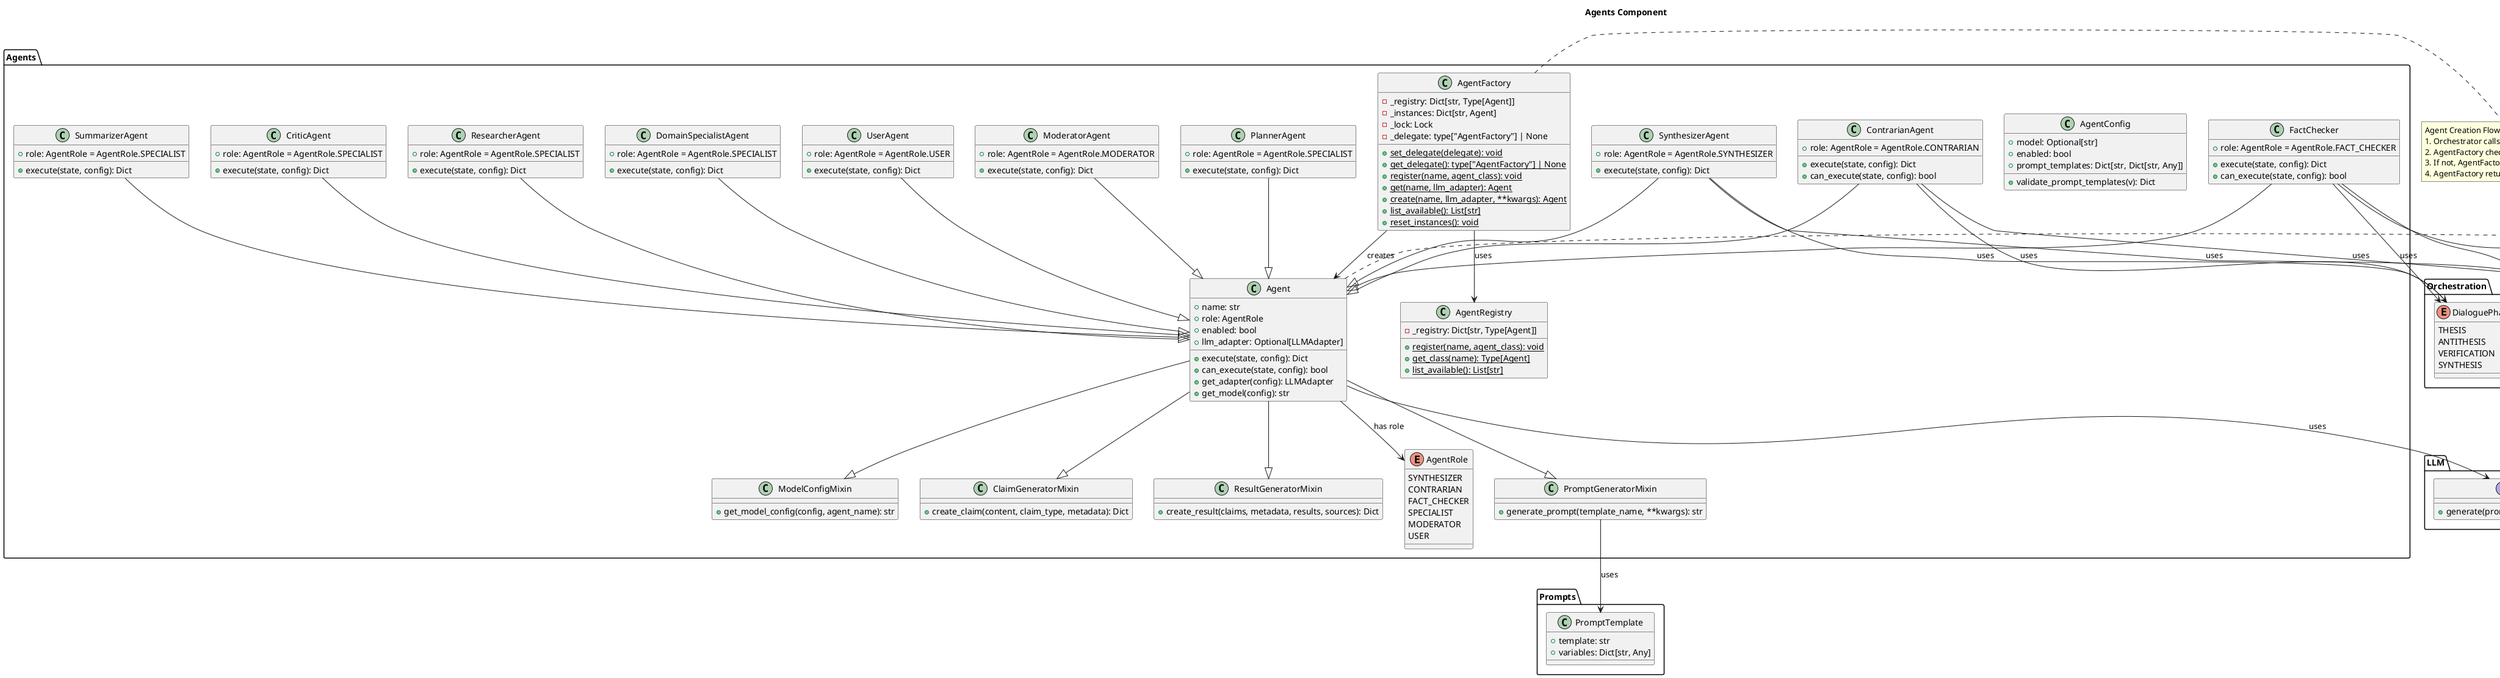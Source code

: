 @startuml
title Agents Component

package "Agents" {
  class Agent {
    + name: str
    + role: AgentRole
    + enabled: bool
    + llm_adapter: Optional[LLMAdapter]
    + execute(state, config): Dict
    + can_execute(state, config): bool
    + get_adapter(config): LLMAdapter
    + get_model(config): str
  }

  enum AgentRole {
    SYNTHESIZER
    CONTRARIAN
    FACT_CHECKER
    SPECIALIST
    MODERATOR
    USER
  }

  class AgentConfig {
    + model: Optional[str]
    + enabled: bool
    + prompt_templates: Dict[str, Dict[str, Any]]
    + validate_prompt_templates(v): Dict
  }

  class PromptGeneratorMixin {
    + generate_prompt(template_name, **kwargs): str
  }

  class ModelConfigMixin {
    + get_model_config(config, agent_name): str
  }

  class ClaimGeneratorMixin {
    + create_claim(content, claim_type, metadata): Dict
  }

  class ResultGeneratorMixin {
    + create_result(claims, metadata, results, sources): Dict
  }

  class AgentRegistry {
    - _registry: Dict[str, Type[Agent]]
    + {static} register(name, agent_class): void
    + {static} get_class(name): Type[Agent]
    + {static} list_available(): List[str]
  }

  class AgentFactory {
    - _registry: Dict[str, Type[Agent]]
    - _instances: Dict[str, Agent]
    - _lock: Lock
    - _delegate: type["AgentFactory"] | None
    + {static} set_delegate(delegate): void
    + {static} get_delegate(): type["AgentFactory"] | None
    + {static} register(name, agent_class): void
    + {static} get(name, llm_adapter): Agent
    + {static} create(name, llm_adapter, **kwargs): Agent
    + {static} list_available(): List[str]
    + {static} reset_instances(): void
  }

  class SynthesizerAgent {
    + role: AgentRole = AgentRole.SYNTHESIZER
    + execute(state, config): Dict
  }

  class ContrarianAgent {
    + role: AgentRole = AgentRole.CONTRARIAN
    + execute(state, config): Dict
    + can_execute(state, config): bool
  }

  class FactChecker {
    + role: AgentRole = AgentRole.FACT_CHECKER
    + execute(state, config): Dict
    + can_execute(state, config): bool
  }
  class ResearcherAgent {
    + role: AgentRole = AgentRole.SPECIALIST
    + execute(state, config): Dict
  }
  class CriticAgent {
    + role: AgentRole = AgentRole.SPECIALIST
    + execute(state, config): Dict
  }
  class SummarizerAgent {
    + role: AgentRole = AgentRole.SPECIALIST
    + execute(state, config): Dict
  }
  class PlannerAgent {
    + role: AgentRole = AgentRole.SPECIALIST
    + execute(state, config): Dict
  }
  class ModeratorAgent {
    + role: AgentRole = AgentRole.MODERATOR
    + execute(state, config): Dict
  }
  class DomainSpecialistAgent {
    + role: AgentRole = AgentRole.SPECIALIST
    + execute(state, config): Dict
  }
  class UserAgent {
    + role: AgentRole = AgentRole.USER
    + execute(state, config): Dict
  }
}

package "Prompts" {
  class PromptTemplate {
    + template: str
    + variables: Dict[str, Any]
  }
}

package "LLM" {
  interface LLMAdapter {
    + generate(prompt, model, temperature): str
  }
}

package "Orchestration" {
  class QueryState {
    + query: str
    + cycle: int
    + claims: List[Dict]
    + update(result): void
  }

  enum DialoguePhase {
    THESIS
    ANTITHESIS
    VERIFICATION
    SYNTHESIS
  }

  enum ReasoningMode {
    DIRECT
    DIALECTICAL
    CHAIN_OF_THOUGHT
  }
}

package "Search" {
  class Search {
    + {static} external_lookup(query, max_results): List[Dict]
  }
}

' Inheritance relationships
Agent --|> PromptGeneratorMixin
Agent --|> ModelConfigMixin
Agent --|> ClaimGeneratorMixin
Agent --|> ResultGeneratorMixin
SynthesizerAgent --|> Agent
ContrarianAgent --|> Agent
FactChecker --|> Agent
ResearcherAgent --|> Agent
CriticAgent --|> Agent
SummarizerAgent --|> Agent
PlannerAgent --|> Agent
ModeratorAgent --|> Agent
DomainSpecialistAgent --|> Agent
UserAgent --|> Agent

' Associations
Agent --> AgentRole : has role
Agent --> LLMAdapter : uses
AgentFactory --> Agent : creates
AgentFactory --> AgentRegistry : uses
SynthesizerAgent --> DialoguePhase : uses
SynthesizerAgent --> ReasoningMode : uses
ContrarianAgent --> DialoguePhase : uses
ContrarianAgent --> ReasoningMode : uses
FactChecker --> DialoguePhase : uses
FactChecker --> ReasoningMode : uses
FactChecker --> Search : uses
PromptGeneratorMixin --> PromptTemplate : uses

' Execution flow
note right of Agent
  Agent Execution Flow:
  1. Orchestrator calls agent.execute(state, config)
  2. Agent gets adapter and model
  3. Agent generates prompt using PromptGeneratorMixin
  4. Agent calls adapter.generate() to get response
  5. Agent creates claim using ClaimGeneratorMixin
  6. Agent creates result using ResultGeneratorMixin
  7. Agent returns result to Orchestrator
end note

note right of AgentFactory
  Agent Creation Flow:
  1. Orchestrator calls AgentFactory.get(agent_name)
  2. AgentFactory checks if instance exists in cache
  3. If not, AgentFactory creates new instance
  4. AgentFactory returns agent instance
end note

@enduml